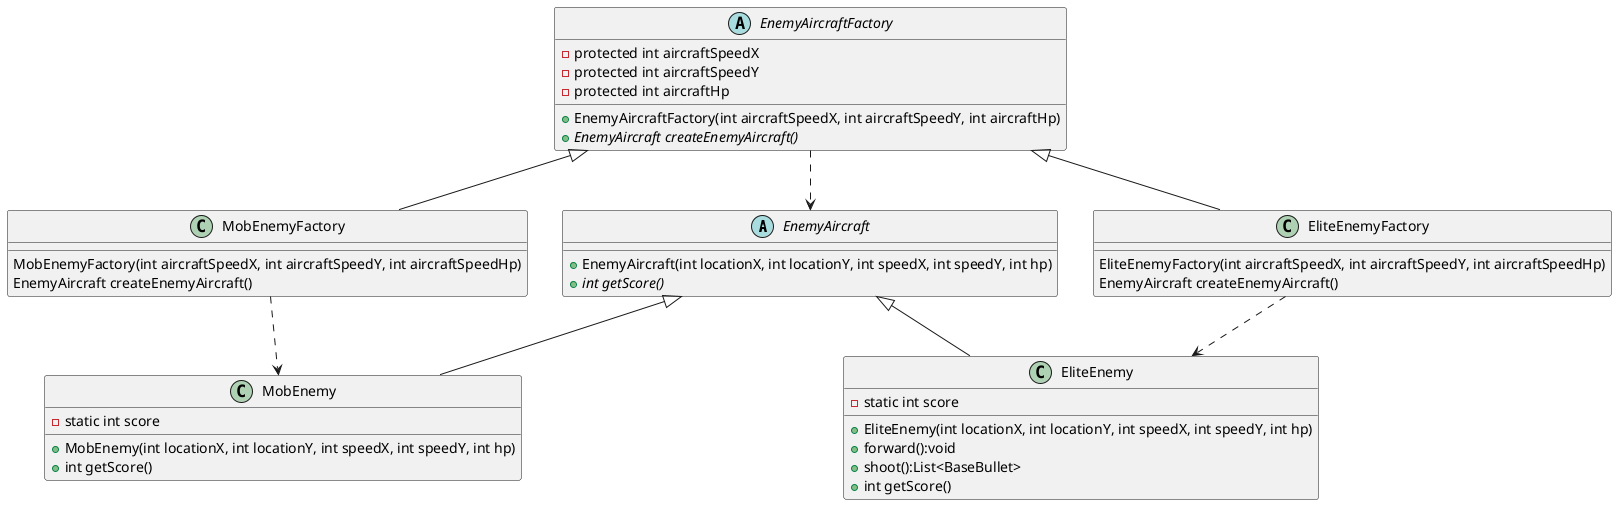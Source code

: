 @startuml
'https://plantuml.com/class-diagram


abstract class EnemyAircraft{
    + EnemyAircraft(int locationX, int locationY, int speedX, int speedY, int hp)
    + {abstract} int getScore()
}


class MobEnemy{
    - static int score
    + MobEnemy(int locationX, int locationY, int speedX, int speedY, int hp)
    + int getScore()
}

EnemyAircraft <|-- MobEnemy

class EliteEnemy {
    - static int score
    + EliteEnemy(int locationX, int locationY, int speedX, int speedY, int hp)
    + forward():void
    + shoot():List<BaseBullet>
    + int getScore()
}

EnemyAircraft <|-- EliteEnemy

abstract class EnemyAircraftFactory{
    - protected int aircraftSpeedX
    - protected int aircraftSpeedY
    - protected int aircraftHp
    + EnemyAircraftFactory(int aircraftSpeedX, int aircraftSpeedY, int aircraftHp)
    + {abstract} EnemyAircraft createEnemyAircraft()
}

class MobEnemyFactory{
    MobEnemyFactory(int aircraftSpeedX, int aircraftSpeedY, int aircraftSpeedHp)
    EnemyAircraft createEnemyAircraft()
}

class EliteEnemyFactory{
    EliteEnemyFactory(int aircraftSpeedX, int aircraftSpeedY, int aircraftSpeedHp)
    EnemyAircraft createEnemyAircraft()
}

EnemyAircraftFactory <|-- EliteEnemyFactory
EnemyAircraftFactory <|-- MobEnemyFactory

EnemyAircraftFactory ..> EnemyAircraft
MobEnemyFactory ..> MobEnemy
EliteEnemyFactory ..> EliteEnemy



@enduml